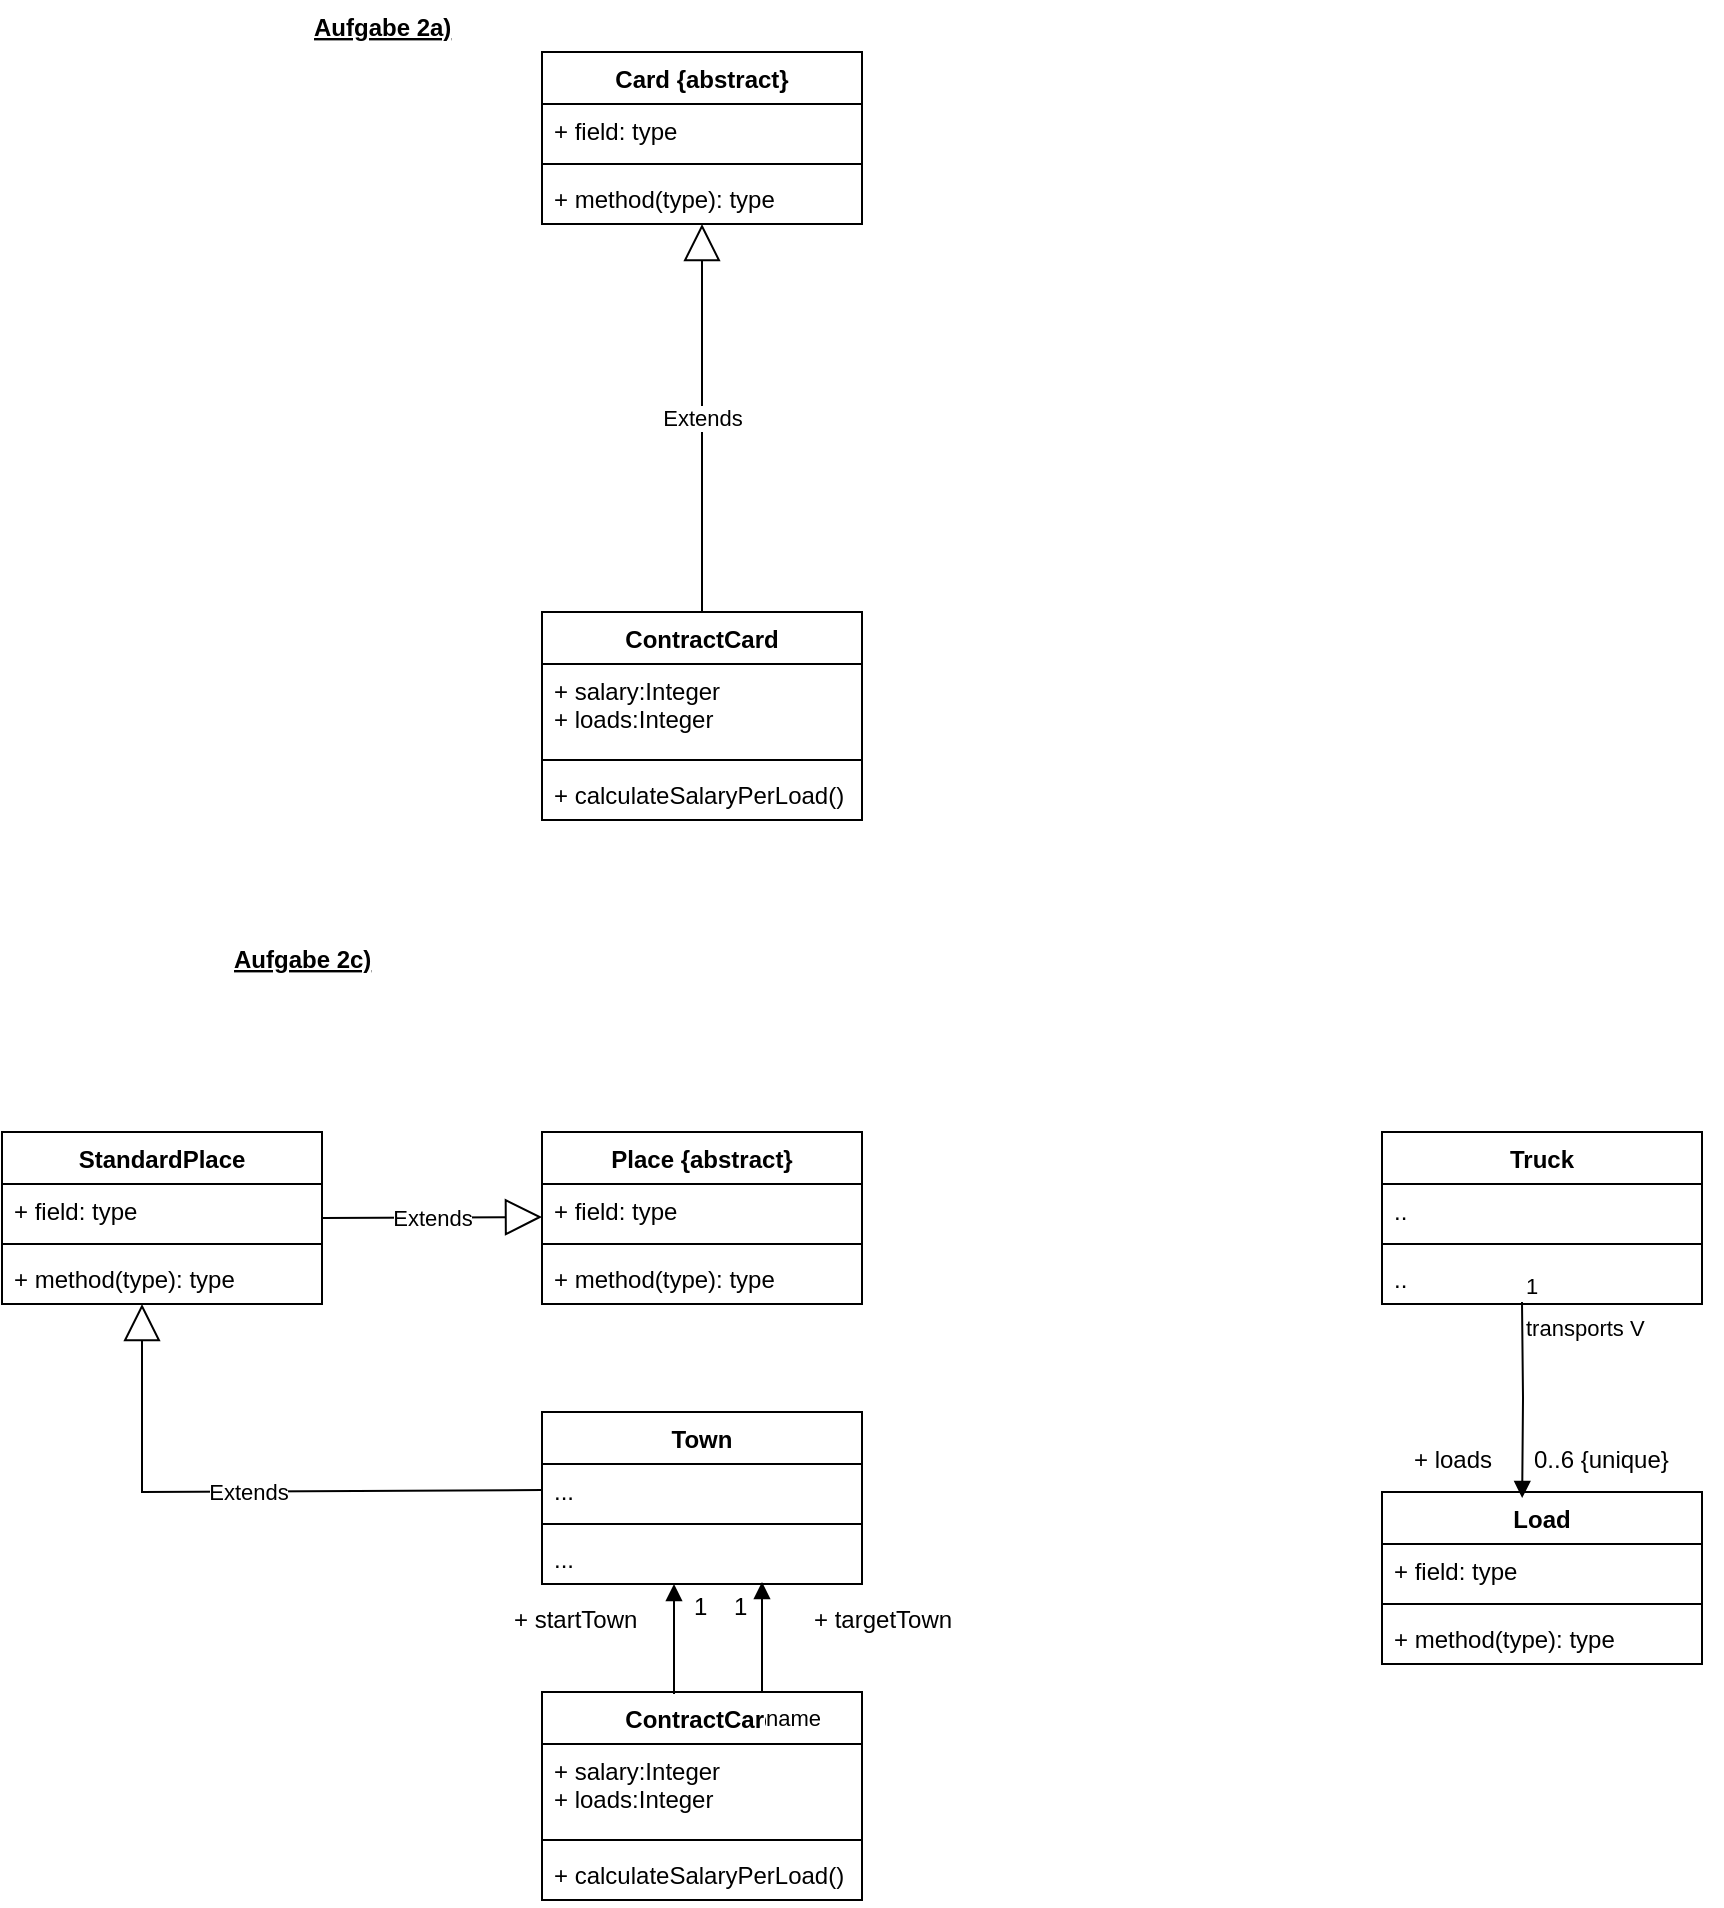 <mxfile version="20.8.13" type="github">
  <diagram name="Seite-1" id="ckAqr_P8K0VKI6nJXPYl">
    <mxGraphModel dx="1342" dy="666" grid="1" gridSize="10" guides="1" tooltips="1" connect="1" arrows="1" fold="1" page="0" pageScale="1" pageWidth="827" pageHeight="1169" math="0" shadow="0">
      <root>
        <mxCell id="0" />
        <mxCell id="1" parent="0" />
        <mxCell id="ofm4z9EVfZ3Szye2_mUH-1" value="ContractCard" style="swimlane;fontStyle=1;align=center;verticalAlign=top;childLayout=stackLayout;horizontal=1;startSize=26;horizontalStack=0;resizeParent=1;resizeParentMax=0;resizeLast=0;collapsible=1;marginBottom=0;" vertex="1" parent="1">
          <mxGeometry x="70" y="320" width="160" height="104" as="geometry" />
        </mxCell>
        <mxCell id="ofm4z9EVfZ3Szye2_mUH-2" value="+ salary:Integer&#xa;+ loads:Integer&#xa;" style="text;strokeColor=none;fillColor=none;align=left;verticalAlign=top;spacingLeft=4;spacingRight=4;overflow=hidden;rotatable=0;points=[[0,0.5],[1,0.5]];portConstraint=eastwest;" vertex="1" parent="ofm4z9EVfZ3Szye2_mUH-1">
          <mxGeometry y="26" width="160" height="44" as="geometry" />
        </mxCell>
        <mxCell id="ofm4z9EVfZ3Szye2_mUH-3" value="" style="line;strokeWidth=1;fillColor=none;align=left;verticalAlign=middle;spacingTop=-1;spacingLeft=3;spacingRight=3;rotatable=0;labelPosition=right;points=[];portConstraint=eastwest;strokeColor=inherit;" vertex="1" parent="ofm4z9EVfZ3Szye2_mUH-1">
          <mxGeometry y="70" width="160" height="8" as="geometry" />
        </mxCell>
        <mxCell id="ofm4z9EVfZ3Szye2_mUH-4" value="+ calculateSalaryPerLoad()" style="text;strokeColor=none;fillColor=none;align=left;verticalAlign=top;spacingLeft=4;spacingRight=4;overflow=hidden;rotatable=0;points=[[0,0.5],[1,0.5]];portConstraint=eastwest;" vertex="1" parent="ofm4z9EVfZ3Szye2_mUH-1">
          <mxGeometry y="78" width="160" height="26" as="geometry" />
        </mxCell>
        <mxCell id="ofm4z9EVfZ3Szye2_mUH-5" value="Card {abstract}" style="swimlane;fontStyle=1;align=center;verticalAlign=top;childLayout=stackLayout;horizontal=1;startSize=26;horizontalStack=0;resizeParent=1;resizeParentMax=0;resizeLast=0;collapsible=1;marginBottom=0;" vertex="1" parent="1">
          <mxGeometry x="70" y="40" width="160" height="86" as="geometry" />
        </mxCell>
        <mxCell id="ofm4z9EVfZ3Szye2_mUH-6" value="+ field: type" style="text;strokeColor=none;fillColor=none;align=left;verticalAlign=top;spacingLeft=4;spacingRight=4;overflow=hidden;rotatable=0;points=[[0,0.5],[1,0.5]];portConstraint=eastwest;" vertex="1" parent="ofm4z9EVfZ3Szye2_mUH-5">
          <mxGeometry y="26" width="160" height="26" as="geometry" />
        </mxCell>
        <mxCell id="ofm4z9EVfZ3Szye2_mUH-7" value="" style="line;strokeWidth=1;fillColor=none;align=left;verticalAlign=middle;spacingTop=-1;spacingLeft=3;spacingRight=3;rotatable=0;labelPosition=right;points=[];portConstraint=eastwest;strokeColor=inherit;" vertex="1" parent="ofm4z9EVfZ3Szye2_mUH-5">
          <mxGeometry y="52" width="160" height="8" as="geometry" />
        </mxCell>
        <mxCell id="ofm4z9EVfZ3Szye2_mUH-8" value="+ method(type): type" style="text;strokeColor=none;fillColor=none;align=left;verticalAlign=top;spacingLeft=4;spacingRight=4;overflow=hidden;rotatable=0;points=[[0,0.5],[1,0.5]];portConstraint=eastwest;" vertex="1" parent="ofm4z9EVfZ3Szye2_mUH-5">
          <mxGeometry y="60" width="160" height="26" as="geometry" />
        </mxCell>
        <mxCell id="ofm4z9EVfZ3Szye2_mUH-11" value="Extends" style="endArrow=block;endSize=16;endFill=0;html=1;rounded=0;exitX=0.5;exitY=0;exitDx=0;exitDy=0;" edge="1" parent="1" source="ofm4z9EVfZ3Szye2_mUH-1">
          <mxGeometry width="160" relative="1" as="geometry">
            <mxPoint x="-10" y="126" as="sourcePoint" />
            <mxPoint x="150" y="126" as="targetPoint" />
          </mxGeometry>
        </mxCell>
        <mxCell id="ofm4z9EVfZ3Szye2_mUH-12" value="Aufgabe 2a)" style="text;strokeColor=none;fillColor=none;align=left;verticalAlign=top;spacingLeft=4;spacingRight=4;overflow=hidden;rotatable=0;points=[[0,0.5],[1,0.5]];portConstraint=eastwest;fontStyle=5" vertex="1" parent="1">
          <mxGeometry x="-50" y="14" width="100" height="26" as="geometry" />
        </mxCell>
        <mxCell id="ofm4z9EVfZ3Szye2_mUH-13" value="Place {abstract}" style="swimlane;fontStyle=1;align=center;verticalAlign=top;childLayout=stackLayout;horizontal=1;startSize=26;horizontalStack=0;resizeParent=1;resizeParentMax=0;resizeLast=0;collapsible=1;marginBottom=0;" vertex="1" parent="1">
          <mxGeometry x="70" y="580" width="160" height="86" as="geometry" />
        </mxCell>
        <mxCell id="ofm4z9EVfZ3Szye2_mUH-14" value="+ field: type" style="text;strokeColor=none;fillColor=none;align=left;verticalAlign=top;spacingLeft=4;spacingRight=4;overflow=hidden;rotatable=0;points=[[0,0.5],[1,0.5]];portConstraint=eastwest;" vertex="1" parent="ofm4z9EVfZ3Szye2_mUH-13">
          <mxGeometry y="26" width="160" height="26" as="geometry" />
        </mxCell>
        <mxCell id="ofm4z9EVfZ3Szye2_mUH-15" value="" style="line;strokeWidth=1;fillColor=none;align=left;verticalAlign=middle;spacingTop=-1;spacingLeft=3;spacingRight=3;rotatable=0;labelPosition=right;points=[];portConstraint=eastwest;strokeColor=inherit;" vertex="1" parent="ofm4z9EVfZ3Szye2_mUH-13">
          <mxGeometry y="52" width="160" height="8" as="geometry" />
        </mxCell>
        <mxCell id="ofm4z9EVfZ3Szye2_mUH-16" value="+ method(type): type" style="text;strokeColor=none;fillColor=none;align=left;verticalAlign=top;spacingLeft=4;spacingRight=4;overflow=hidden;rotatable=0;points=[[0,0.5],[1,0.5]];portConstraint=eastwest;" vertex="1" parent="ofm4z9EVfZ3Szye2_mUH-13">
          <mxGeometry y="60" width="160" height="26" as="geometry" />
        </mxCell>
        <mxCell id="ofm4z9EVfZ3Szye2_mUH-17" value="Truck" style="swimlane;fontStyle=1;align=center;verticalAlign=top;childLayout=stackLayout;horizontal=1;startSize=26;horizontalStack=0;resizeParent=1;resizeParentMax=0;resizeLast=0;collapsible=1;marginBottom=0;" vertex="1" parent="1">
          <mxGeometry x="490" y="580" width="160" height="86" as="geometry" />
        </mxCell>
        <mxCell id="ofm4z9EVfZ3Szye2_mUH-18" value=".." style="text;strokeColor=none;fillColor=none;align=left;verticalAlign=top;spacingLeft=4;spacingRight=4;overflow=hidden;rotatable=0;points=[[0,0.5],[1,0.5]];portConstraint=eastwest;" vertex="1" parent="ofm4z9EVfZ3Szye2_mUH-17">
          <mxGeometry y="26" width="160" height="26" as="geometry" />
        </mxCell>
        <mxCell id="ofm4z9EVfZ3Szye2_mUH-19" value="" style="line;strokeWidth=1;fillColor=none;align=left;verticalAlign=middle;spacingTop=-1;spacingLeft=3;spacingRight=3;rotatable=0;labelPosition=right;points=[];portConstraint=eastwest;strokeColor=inherit;" vertex="1" parent="ofm4z9EVfZ3Szye2_mUH-17">
          <mxGeometry y="52" width="160" height="8" as="geometry" />
        </mxCell>
        <mxCell id="ofm4z9EVfZ3Szye2_mUH-20" value=".." style="text;strokeColor=none;fillColor=none;align=left;verticalAlign=top;spacingLeft=4;spacingRight=4;overflow=hidden;rotatable=0;points=[[0,0.5],[1,0.5]];portConstraint=eastwest;" vertex="1" parent="ofm4z9EVfZ3Szye2_mUH-17">
          <mxGeometry y="60" width="160" height="26" as="geometry" />
        </mxCell>
        <mxCell id="ofm4z9EVfZ3Szye2_mUH-21" value="ContractCard" style="swimlane;fontStyle=1;align=center;verticalAlign=top;childLayout=stackLayout;horizontal=1;startSize=26;horizontalStack=0;resizeParent=1;resizeParentMax=0;resizeLast=0;collapsible=1;marginBottom=0;" vertex="1" parent="1">
          <mxGeometry x="70" y="860" width="160" height="104" as="geometry" />
        </mxCell>
        <mxCell id="ofm4z9EVfZ3Szye2_mUH-22" value="+ salary:Integer&#xa;+ loads:Integer&#xa;" style="text;strokeColor=none;fillColor=none;align=left;verticalAlign=top;spacingLeft=4;spacingRight=4;overflow=hidden;rotatable=0;points=[[0,0.5],[1,0.5]];portConstraint=eastwest;" vertex="1" parent="ofm4z9EVfZ3Szye2_mUH-21">
          <mxGeometry y="26" width="160" height="44" as="geometry" />
        </mxCell>
        <mxCell id="ofm4z9EVfZ3Szye2_mUH-23" value="" style="line;strokeWidth=1;fillColor=none;align=left;verticalAlign=middle;spacingTop=-1;spacingLeft=3;spacingRight=3;rotatable=0;labelPosition=right;points=[];portConstraint=eastwest;strokeColor=inherit;" vertex="1" parent="ofm4z9EVfZ3Szye2_mUH-21">
          <mxGeometry y="70" width="160" height="8" as="geometry" />
        </mxCell>
        <mxCell id="ofm4z9EVfZ3Szye2_mUH-24" value="+ calculateSalaryPerLoad()" style="text;strokeColor=none;fillColor=none;align=left;verticalAlign=top;spacingLeft=4;spacingRight=4;overflow=hidden;rotatable=0;points=[[0,0.5],[1,0.5]];portConstraint=eastwest;" vertex="1" parent="ofm4z9EVfZ3Szye2_mUH-21">
          <mxGeometry y="78" width="160" height="26" as="geometry" />
        </mxCell>
        <mxCell id="ofm4z9EVfZ3Szye2_mUH-25" value="Load" style="swimlane;fontStyle=1;align=center;verticalAlign=top;childLayout=stackLayout;horizontal=1;startSize=26;horizontalStack=0;resizeParent=1;resizeParentMax=0;resizeLast=0;collapsible=1;marginBottom=0;" vertex="1" parent="1">
          <mxGeometry x="490" y="760" width="160" height="86" as="geometry" />
        </mxCell>
        <mxCell id="ofm4z9EVfZ3Szye2_mUH-26" value="+ field: type" style="text;strokeColor=none;fillColor=none;align=left;verticalAlign=top;spacingLeft=4;spacingRight=4;overflow=hidden;rotatable=0;points=[[0,0.5],[1,0.5]];portConstraint=eastwest;" vertex="1" parent="ofm4z9EVfZ3Szye2_mUH-25">
          <mxGeometry y="26" width="160" height="26" as="geometry" />
        </mxCell>
        <mxCell id="ofm4z9EVfZ3Szye2_mUH-27" value="" style="line;strokeWidth=1;fillColor=none;align=left;verticalAlign=middle;spacingTop=-1;spacingLeft=3;spacingRight=3;rotatable=0;labelPosition=right;points=[];portConstraint=eastwest;strokeColor=inherit;" vertex="1" parent="ofm4z9EVfZ3Szye2_mUH-25">
          <mxGeometry y="52" width="160" height="8" as="geometry" />
        </mxCell>
        <mxCell id="ofm4z9EVfZ3Szye2_mUH-28" value="+ method(type): type" style="text;strokeColor=none;fillColor=none;align=left;verticalAlign=top;spacingLeft=4;spacingRight=4;overflow=hidden;rotatable=0;points=[[0,0.5],[1,0.5]];portConstraint=eastwest;" vertex="1" parent="ofm4z9EVfZ3Szye2_mUH-25">
          <mxGeometry y="60" width="160" height="26" as="geometry" />
        </mxCell>
        <mxCell id="ofm4z9EVfZ3Szye2_mUH-29" value="transports V" style="endArrow=block;endFill=1;html=1;edgeStyle=orthogonalEdgeStyle;align=left;verticalAlign=top;rounded=0;entryX=0.438;entryY=0.035;entryDx=0;entryDy=0;entryPerimeter=0;" edge="1" parent="1" target="ofm4z9EVfZ3Szye2_mUH-25">
          <mxGeometry x="-1" relative="1" as="geometry">
            <mxPoint x="560" y="665" as="sourcePoint" />
            <mxPoint x="720" y="665" as="targetPoint" />
          </mxGeometry>
        </mxCell>
        <mxCell id="ofm4z9EVfZ3Szye2_mUH-30" value="1" style="edgeLabel;resizable=0;html=1;align=left;verticalAlign=bottom;" connectable="0" vertex="1" parent="ofm4z9EVfZ3Szye2_mUH-29">
          <mxGeometry x="-1" relative="1" as="geometry" />
        </mxCell>
        <mxCell id="ofm4z9EVfZ3Szye2_mUH-31" value="+ loads" style="text;strokeColor=none;fillColor=none;align=left;verticalAlign=top;spacingLeft=4;spacingRight=4;overflow=hidden;rotatable=0;points=[[0,0.5],[1,0.5]];portConstraint=eastwest;" vertex="1" parent="1">
          <mxGeometry x="500" y="730" width="100" height="26" as="geometry" />
        </mxCell>
        <mxCell id="ofm4z9EVfZ3Szye2_mUH-32" value="0..6 {unique}" style="text;strokeColor=none;fillColor=none;align=left;verticalAlign=top;spacingLeft=4;spacingRight=4;overflow=hidden;rotatable=0;points=[[0,0.5],[1,0.5]];portConstraint=eastwest;" vertex="1" parent="1">
          <mxGeometry x="560" y="730" width="100" height="26" as="geometry" />
        </mxCell>
        <mxCell id="ofm4z9EVfZ3Szye2_mUH-33" value="Aufgabe 2c)" style="text;strokeColor=none;fillColor=none;align=left;verticalAlign=top;spacingLeft=4;spacingRight=4;overflow=hidden;rotatable=0;points=[[0,0.5],[1,0.5]];portConstraint=eastwest;fontStyle=5" vertex="1" parent="1">
          <mxGeometry x="-90" y="480" width="100" height="26" as="geometry" />
        </mxCell>
        <mxCell id="ofm4z9EVfZ3Szye2_mUH-35" value="Town" style="swimlane;fontStyle=1;align=center;verticalAlign=top;childLayout=stackLayout;horizontal=1;startSize=26;horizontalStack=0;resizeParent=1;resizeParentMax=0;resizeLast=0;collapsible=1;marginBottom=0;" vertex="1" parent="1">
          <mxGeometry x="70" y="720" width="160" height="86" as="geometry" />
        </mxCell>
        <mxCell id="ofm4z9EVfZ3Szye2_mUH-36" value="..." style="text;strokeColor=none;fillColor=none;align=left;verticalAlign=top;spacingLeft=4;spacingRight=4;overflow=hidden;rotatable=0;points=[[0,0.5],[1,0.5]];portConstraint=eastwest;" vertex="1" parent="ofm4z9EVfZ3Szye2_mUH-35">
          <mxGeometry y="26" width="160" height="26" as="geometry" />
        </mxCell>
        <mxCell id="ofm4z9EVfZ3Szye2_mUH-37" value="" style="line;strokeWidth=1;fillColor=none;align=left;verticalAlign=middle;spacingTop=-1;spacingLeft=3;spacingRight=3;rotatable=0;labelPosition=right;points=[];portConstraint=eastwest;strokeColor=inherit;" vertex="1" parent="ofm4z9EVfZ3Szye2_mUH-35">
          <mxGeometry y="52" width="160" height="8" as="geometry" />
        </mxCell>
        <mxCell id="ofm4z9EVfZ3Szye2_mUH-38" value="..." style="text;strokeColor=none;fillColor=none;align=left;verticalAlign=top;spacingLeft=4;spacingRight=4;overflow=hidden;rotatable=0;points=[[0,0.5],[1,0.5]];portConstraint=eastwest;" vertex="1" parent="ofm4z9EVfZ3Szye2_mUH-35">
          <mxGeometry y="60" width="160" height="26" as="geometry" />
        </mxCell>
        <mxCell id="ofm4z9EVfZ3Szye2_mUH-45" value="name" style="endArrow=block;endFill=1;html=1;edgeStyle=orthogonalEdgeStyle;align=left;verticalAlign=top;rounded=0;" edge="1" parent="ofm4z9EVfZ3Szye2_mUH-35">
          <mxGeometry x="-1" relative="1" as="geometry">
            <mxPoint x="110" y="140" as="sourcePoint" />
            <mxPoint x="110" y="85" as="targetPoint" />
          </mxGeometry>
        </mxCell>
        <mxCell id="ofm4z9EVfZ3Szye2_mUH-39" value="StandardPlace" style="swimlane;fontStyle=1;align=center;verticalAlign=top;childLayout=stackLayout;horizontal=1;startSize=26;horizontalStack=0;resizeParent=1;resizeParentMax=0;resizeLast=0;collapsible=1;marginBottom=0;" vertex="1" parent="1">
          <mxGeometry x="-200" y="580" width="160" height="86" as="geometry" />
        </mxCell>
        <mxCell id="ofm4z9EVfZ3Szye2_mUH-40" value="+ field: type" style="text;strokeColor=none;fillColor=none;align=left;verticalAlign=top;spacingLeft=4;spacingRight=4;overflow=hidden;rotatable=0;points=[[0,0.5],[1,0.5]];portConstraint=eastwest;" vertex="1" parent="ofm4z9EVfZ3Szye2_mUH-39">
          <mxGeometry y="26" width="160" height="26" as="geometry" />
        </mxCell>
        <mxCell id="ofm4z9EVfZ3Szye2_mUH-41" value="" style="line;strokeWidth=1;fillColor=none;align=left;verticalAlign=middle;spacingTop=-1;spacingLeft=3;spacingRight=3;rotatable=0;labelPosition=right;points=[];portConstraint=eastwest;strokeColor=inherit;" vertex="1" parent="ofm4z9EVfZ3Szye2_mUH-39">
          <mxGeometry y="52" width="160" height="8" as="geometry" />
        </mxCell>
        <mxCell id="ofm4z9EVfZ3Szye2_mUH-42" value="+ method(type): type" style="text;strokeColor=none;fillColor=none;align=left;verticalAlign=top;spacingLeft=4;spacingRight=4;overflow=hidden;rotatable=0;points=[[0,0.5],[1,0.5]];portConstraint=eastwest;" vertex="1" parent="ofm4z9EVfZ3Szye2_mUH-39">
          <mxGeometry y="60" width="160" height="26" as="geometry" />
        </mxCell>
        <mxCell id="ofm4z9EVfZ3Szye2_mUH-43" value="Extends" style="endArrow=block;endSize=16;endFill=0;html=1;rounded=0;" edge="1" parent="1">
          <mxGeometry width="160" relative="1" as="geometry">
            <mxPoint x="-40" y="623" as="sourcePoint" />
            <mxPoint x="70" y="622.5" as="targetPoint" />
          </mxGeometry>
        </mxCell>
        <mxCell id="ofm4z9EVfZ3Szye2_mUH-44" value="Extends" style="endArrow=block;endSize=16;endFill=0;html=1;rounded=0;exitX=0;exitY=0.5;exitDx=0;exitDy=0;" edge="1" parent="1" source="ofm4z9EVfZ3Szye2_mUH-36">
          <mxGeometry width="160" relative="1" as="geometry">
            <mxPoint x="-290" y="666" as="sourcePoint" />
            <mxPoint x="-130" y="666" as="targetPoint" />
            <Array as="points">
              <mxPoint x="-130" y="760" />
            </Array>
          </mxGeometry>
        </mxCell>
        <mxCell id="ofm4z9EVfZ3Szye2_mUH-49" value="" style="endArrow=block;endFill=1;html=1;edgeStyle=orthogonalEdgeStyle;align=left;verticalAlign=top;rounded=0;" edge="1" parent="1">
          <mxGeometry x="-1" relative="1" as="geometry">
            <mxPoint x="136" y="861" as="sourcePoint" />
            <mxPoint x="136" y="806" as="targetPoint" />
          </mxGeometry>
        </mxCell>
        <mxCell id="ofm4z9EVfZ3Szye2_mUH-51" value="+ startTown" style="text;strokeColor=none;fillColor=none;align=left;verticalAlign=top;spacingLeft=4;spacingRight=4;overflow=hidden;rotatable=0;points=[[0,0.5],[1,0.5]];portConstraint=eastwest;" vertex="1" parent="1">
          <mxGeometry x="50" y="810" width="100" height="26" as="geometry" />
        </mxCell>
        <mxCell id="ofm4z9EVfZ3Szye2_mUH-52" value="+ targetTown" style="text;strokeColor=none;fillColor=none;align=left;verticalAlign=top;spacingLeft=4;spacingRight=4;overflow=hidden;rotatable=0;points=[[0,0.5],[1,0.5]];portConstraint=eastwest;" vertex="1" parent="1">
          <mxGeometry x="200" y="810" width="100" height="26" as="geometry" />
        </mxCell>
        <mxCell id="ofm4z9EVfZ3Szye2_mUH-53" value="1" style="text;strokeColor=none;fillColor=none;align=left;verticalAlign=middle;spacingTop=-1;spacingLeft=4;spacingRight=4;rotatable=0;labelPosition=right;points=[];portConstraint=eastwest;" vertex="1" parent="1">
          <mxGeometry x="120" y="810" width="20" height="14" as="geometry" />
        </mxCell>
        <mxCell id="ofm4z9EVfZ3Szye2_mUH-54" value="1" style="text;strokeColor=none;fillColor=none;align=left;verticalAlign=middle;spacingTop=-1;spacingLeft=4;spacingRight=4;rotatable=0;labelPosition=right;points=[];portConstraint=eastwest;" vertex="1" parent="1">
          <mxGeometry x="140" y="810" width="20" height="14" as="geometry" />
        </mxCell>
      </root>
    </mxGraphModel>
  </diagram>
</mxfile>

